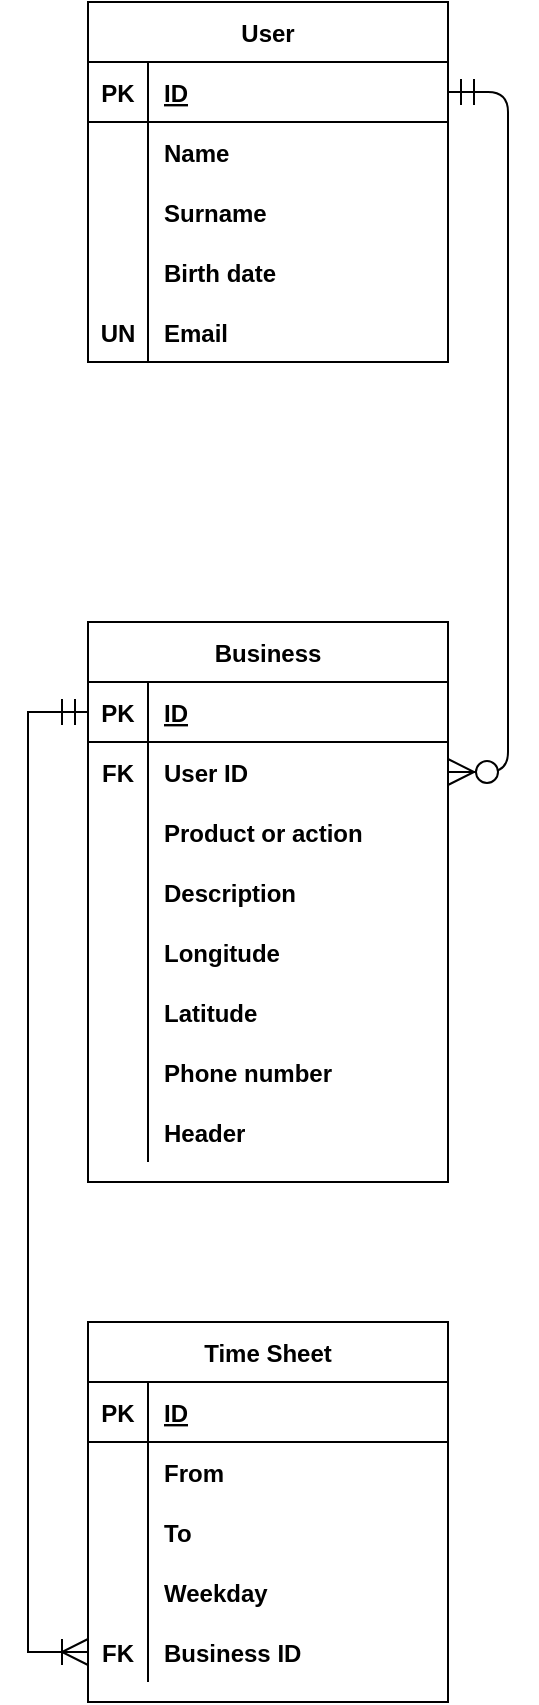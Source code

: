 <mxfile version="13.7.9" type="device"><diagram id="shgKjw0u9D0UjkqYugjo" name="Page-1"><mxGraphModel dx="1422" dy="791" grid="1" gridSize="10" guides="1" tooltips="1" connect="1" arrows="1" fold="1" page="1" pageScale="1" pageWidth="850" pageHeight="1100" math="0" shadow="0"><root><mxCell id="0"/><mxCell id="1" parent="0"/><mxCell id="6w3VTgs_oly9TElLUC-j-4" value="User" style="shape=table;startSize=30;container=1;collapsible=1;childLayout=tableLayout;fixedRows=1;rowLines=0;fontStyle=1;align=center;resizeLast=1;" parent="1" vertex="1"><mxGeometry x="130" y="40" width="180" height="180" as="geometry"/></mxCell><mxCell id="6w3VTgs_oly9TElLUC-j-5" value="" style="shape=partialRectangle;collapsible=0;dropTarget=0;pointerEvents=0;fillColor=none;top=0;left=0;bottom=1;right=0;points=[[0,0.5],[1,0.5]];portConstraint=eastwest;" parent="6w3VTgs_oly9TElLUC-j-4" vertex="1"><mxGeometry y="30" width="180" height="30" as="geometry"/></mxCell><mxCell id="6w3VTgs_oly9TElLUC-j-6" value="PK" style="shape=partialRectangle;connectable=0;fillColor=none;top=0;left=0;bottom=0;right=0;fontStyle=1;overflow=hidden;" parent="6w3VTgs_oly9TElLUC-j-5" vertex="1"><mxGeometry width="30" height="30" as="geometry"/></mxCell><mxCell id="6w3VTgs_oly9TElLUC-j-7" value="ID" style="shape=partialRectangle;connectable=0;fillColor=none;top=0;left=0;bottom=0;right=0;align=left;spacingLeft=6;fontStyle=5;overflow=hidden;" parent="6w3VTgs_oly9TElLUC-j-5" vertex="1"><mxGeometry x="30" width="150" height="30" as="geometry"/></mxCell><mxCell id="6w3VTgs_oly9TElLUC-j-8" value="" style="shape=partialRectangle;collapsible=0;dropTarget=0;pointerEvents=0;fillColor=none;top=0;left=0;bottom=0;right=0;points=[[0,0.5],[1,0.5]];portConstraint=eastwest;" parent="6w3VTgs_oly9TElLUC-j-4" vertex="1"><mxGeometry y="60" width="180" height="30" as="geometry"/></mxCell><mxCell id="6w3VTgs_oly9TElLUC-j-9" value="" style="shape=partialRectangle;connectable=0;fillColor=none;top=0;left=0;bottom=0;right=0;editable=1;overflow=hidden;" parent="6w3VTgs_oly9TElLUC-j-8" vertex="1"><mxGeometry width="30" height="30" as="geometry"/></mxCell><mxCell id="6w3VTgs_oly9TElLUC-j-10" value="Name" style="shape=partialRectangle;connectable=0;fillColor=none;top=0;left=0;bottom=0;right=0;align=left;spacingLeft=6;overflow=hidden;fontStyle=1" parent="6w3VTgs_oly9TElLUC-j-8" vertex="1"><mxGeometry x="30" width="150" height="30" as="geometry"/></mxCell><mxCell id="6w3VTgs_oly9TElLUC-j-11" value="" style="shape=partialRectangle;collapsible=0;dropTarget=0;pointerEvents=0;fillColor=none;top=0;left=0;bottom=0;right=0;points=[[0,0.5],[1,0.5]];portConstraint=eastwest;" parent="6w3VTgs_oly9TElLUC-j-4" vertex="1"><mxGeometry y="90" width="180" height="30" as="geometry"/></mxCell><mxCell id="6w3VTgs_oly9TElLUC-j-12" value="" style="shape=partialRectangle;connectable=0;fillColor=none;top=0;left=0;bottom=0;right=0;editable=1;overflow=hidden;" parent="6w3VTgs_oly9TElLUC-j-11" vertex="1"><mxGeometry width="30" height="30" as="geometry"/></mxCell><mxCell id="6w3VTgs_oly9TElLUC-j-13" value="Surname" style="shape=partialRectangle;connectable=0;fillColor=none;top=0;left=0;bottom=0;right=0;align=left;spacingLeft=6;overflow=hidden;fontStyle=1" parent="6w3VTgs_oly9TElLUC-j-11" vertex="1"><mxGeometry x="30" width="150" height="30" as="geometry"/></mxCell><mxCell id="6w3VTgs_oly9TElLUC-j-14" value="" style="shape=partialRectangle;collapsible=0;dropTarget=0;pointerEvents=0;fillColor=none;top=0;left=0;bottom=0;right=0;points=[[0,0.5],[1,0.5]];portConstraint=eastwest;" parent="6w3VTgs_oly9TElLUC-j-4" vertex="1"><mxGeometry y="120" width="180" height="30" as="geometry"/></mxCell><mxCell id="6w3VTgs_oly9TElLUC-j-15" value="" style="shape=partialRectangle;connectable=0;fillColor=none;top=0;left=0;bottom=0;right=0;editable=1;overflow=hidden;" parent="6w3VTgs_oly9TElLUC-j-14" vertex="1"><mxGeometry width="30" height="30" as="geometry"/></mxCell><mxCell id="6w3VTgs_oly9TElLUC-j-16" value="Birth date" style="shape=partialRectangle;connectable=0;fillColor=none;top=0;left=0;bottom=0;right=0;align=left;spacingLeft=6;overflow=hidden;fontStyle=1" parent="6w3VTgs_oly9TElLUC-j-14" vertex="1"><mxGeometry x="30" width="150" height="30" as="geometry"/></mxCell><mxCell id="6w3VTgs_oly9TElLUC-j-20" value="" style="shape=partialRectangle;collapsible=0;dropTarget=0;pointerEvents=0;fillColor=none;top=0;left=0;bottom=0;right=0;points=[[0,0.5],[1,0.5]];portConstraint=eastwest;" parent="6w3VTgs_oly9TElLUC-j-4" vertex="1"><mxGeometry y="150" width="180" height="30" as="geometry"/></mxCell><mxCell id="6w3VTgs_oly9TElLUC-j-21" value="UN" style="shape=partialRectangle;connectable=0;fillColor=none;top=0;left=0;bottom=0;right=0;editable=1;overflow=hidden;fontStyle=1" parent="6w3VTgs_oly9TElLUC-j-20" vertex="1"><mxGeometry width="30" height="30" as="geometry"/></mxCell><mxCell id="6w3VTgs_oly9TElLUC-j-22" value="Email" style="shape=partialRectangle;connectable=0;fillColor=none;top=0;left=0;bottom=0;right=0;align=left;spacingLeft=6;overflow=hidden;fontStyle=1" parent="6w3VTgs_oly9TElLUC-j-20" vertex="1"><mxGeometry x="30" width="150" height="30" as="geometry"/></mxCell><mxCell id="6w3VTgs_oly9TElLUC-j-49" value="Business" style="shape=table;startSize=30;container=1;collapsible=1;childLayout=tableLayout;fixedRows=1;rowLines=0;fontStyle=1;align=center;resizeLast=1;rounded=0;" parent="1" vertex="1"><mxGeometry x="130" y="350" width="180" height="280" as="geometry"/></mxCell><mxCell id="6w3VTgs_oly9TElLUC-j-50" value="" style="shape=partialRectangle;collapsible=0;dropTarget=0;pointerEvents=0;fillColor=none;top=0;left=0;bottom=1;right=0;points=[[0,0.5],[1,0.5]];portConstraint=eastwest;" parent="6w3VTgs_oly9TElLUC-j-49" vertex="1"><mxGeometry y="30" width="180" height="30" as="geometry"/></mxCell><mxCell id="6w3VTgs_oly9TElLUC-j-51" value="PK" style="shape=partialRectangle;connectable=0;fillColor=none;top=0;left=0;bottom=0;right=0;fontStyle=1;overflow=hidden;" parent="6w3VTgs_oly9TElLUC-j-50" vertex="1"><mxGeometry width="30" height="30" as="geometry"/></mxCell><mxCell id="6w3VTgs_oly9TElLUC-j-52" value="ID" style="shape=partialRectangle;connectable=0;fillColor=none;top=0;left=0;bottom=0;right=0;align=left;spacingLeft=6;fontStyle=5;overflow=hidden;" parent="6w3VTgs_oly9TElLUC-j-50" vertex="1"><mxGeometry x="30" width="150" height="30" as="geometry"/></mxCell><mxCell id="6w3VTgs_oly9TElLUC-j-53" value="" style="shape=partialRectangle;collapsible=0;dropTarget=0;pointerEvents=0;fillColor=none;top=0;left=0;bottom=0;right=0;points=[[0,0.5],[1,0.5]];portConstraint=eastwest;" parent="6w3VTgs_oly9TElLUC-j-49" vertex="1"><mxGeometry y="60" width="180" height="30" as="geometry"/></mxCell><mxCell id="6w3VTgs_oly9TElLUC-j-54" value="FK" style="shape=partialRectangle;connectable=0;fillColor=none;top=0;left=0;bottom=0;right=0;editable=1;overflow=hidden;fontStyle=1" parent="6w3VTgs_oly9TElLUC-j-53" vertex="1"><mxGeometry width="30" height="30" as="geometry"/></mxCell><mxCell id="6w3VTgs_oly9TElLUC-j-55" value="User ID" style="shape=partialRectangle;connectable=0;fillColor=none;top=0;left=0;bottom=0;right=0;align=left;spacingLeft=6;overflow=hidden;fontStyle=1" parent="6w3VTgs_oly9TElLUC-j-53" vertex="1"><mxGeometry x="30" width="150" height="30" as="geometry"/></mxCell><mxCell id="6w3VTgs_oly9TElLUC-j-56" value="" style="shape=partialRectangle;collapsible=0;dropTarget=0;pointerEvents=0;fillColor=none;top=0;left=0;bottom=0;right=0;points=[[0,0.5],[1,0.5]];portConstraint=eastwest;" parent="6w3VTgs_oly9TElLUC-j-49" vertex="1"><mxGeometry y="90" width="180" height="30" as="geometry"/></mxCell><mxCell id="6w3VTgs_oly9TElLUC-j-57" value="" style="shape=partialRectangle;connectable=0;fillColor=none;top=0;left=0;bottom=0;right=0;editable=1;overflow=hidden;" parent="6w3VTgs_oly9TElLUC-j-56" vertex="1"><mxGeometry width="30" height="30" as="geometry"/></mxCell><mxCell id="6w3VTgs_oly9TElLUC-j-58" value="Product or action" style="shape=partialRectangle;connectable=0;fillColor=none;top=0;left=0;bottom=0;right=0;align=left;spacingLeft=6;overflow=hidden;fontStyle=1" parent="6w3VTgs_oly9TElLUC-j-56" vertex="1"><mxGeometry x="30" width="150" height="30" as="geometry"/></mxCell><mxCell id="6w3VTgs_oly9TElLUC-j-59" value="" style="shape=partialRectangle;collapsible=0;dropTarget=0;pointerEvents=0;fillColor=none;top=0;left=0;bottom=0;right=0;points=[[0,0.5],[1,0.5]];portConstraint=eastwest;" parent="6w3VTgs_oly9TElLUC-j-49" vertex="1"><mxGeometry y="120" width="180" height="30" as="geometry"/></mxCell><mxCell id="6w3VTgs_oly9TElLUC-j-60" value="" style="shape=partialRectangle;connectable=0;fillColor=none;top=0;left=0;bottom=0;right=0;editable=1;overflow=hidden;" parent="6w3VTgs_oly9TElLUC-j-59" vertex="1"><mxGeometry width="30" height="30" as="geometry"/></mxCell><mxCell id="6w3VTgs_oly9TElLUC-j-61" value="Description" style="shape=partialRectangle;connectable=0;fillColor=none;top=0;left=0;bottom=0;right=0;align=left;spacingLeft=6;overflow=hidden;fontStyle=1" parent="6w3VTgs_oly9TElLUC-j-59" vertex="1"><mxGeometry x="30" width="150" height="30" as="geometry"/></mxCell><mxCell id="fw138gHeYArydB0MADY_-6" value="" style="shape=partialRectangle;collapsible=0;dropTarget=0;pointerEvents=0;fillColor=none;top=0;left=0;bottom=0;right=0;points=[[0,0.5],[1,0.5]];portConstraint=eastwest;" parent="6w3VTgs_oly9TElLUC-j-49" vertex="1"><mxGeometry y="150" width="180" height="30" as="geometry"/></mxCell><mxCell id="fw138gHeYArydB0MADY_-7" value="" style="shape=partialRectangle;connectable=0;fillColor=none;top=0;left=0;bottom=0;right=0;editable=1;overflow=hidden;" parent="fw138gHeYArydB0MADY_-6" vertex="1"><mxGeometry width="30" height="30" as="geometry"/></mxCell><mxCell id="fw138gHeYArydB0MADY_-8" value="Longitude" style="shape=partialRectangle;connectable=0;fillColor=none;top=0;left=0;bottom=0;right=0;align=left;spacingLeft=6;overflow=hidden;fontStyle=1" parent="fw138gHeYArydB0MADY_-6" vertex="1"><mxGeometry x="30" width="150" height="30" as="geometry"/></mxCell><mxCell id="i-o0inrRV2Okg-Oqxm-4-22" value="" style="shape=partialRectangle;collapsible=0;dropTarget=0;pointerEvents=0;fillColor=none;top=0;left=0;bottom=0;right=0;points=[[0,0.5],[1,0.5]];portConstraint=eastwest;" parent="6w3VTgs_oly9TElLUC-j-49" vertex="1"><mxGeometry y="180" width="180" height="30" as="geometry"/></mxCell><mxCell id="i-o0inrRV2Okg-Oqxm-4-23" value="" style="shape=partialRectangle;connectable=0;fillColor=none;top=0;left=0;bottom=0;right=0;editable=1;overflow=hidden;" parent="i-o0inrRV2Okg-Oqxm-4-22" vertex="1"><mxGeometry width="30" height="30" as="geometry"/></mxCell><mxCell id="i-o0inrRV2Okg-Oqxm-4-24" value="Latitude" style="shape=partialRectangle;connectable=0;fillColor=none;top=0;left=0;bottom=0;right=0;align=left;spacingLeft=6;overflow=hidden;fontStyle=1" parent="i-o0inrRV2Okg-Oqxm-4-22" vertex="1"><mxGeometry x="30" width="150" height="30" as="geometry"/></mxCell><mxCell id="i-o0inrRV2Okg-Oqxm-4-28" value="" style="shape=partialRectangle;collapsible=0;dropTarget=0;pointerEvents=0;fillColor=none;top=0;left=0;bottom=0;right=0;points=[[0,0.5],[1,0.5]];portConstraint=eastwest;" parent="6w3VTgs_oly9TElLUC-j-49" vertex="1"><mxGeometry y="210" width="180" height="30" as="geometry"/></mxCell><mxCell id="i-o0inrRV2Okg-Oqxm-4-29" value="" style="shape=partialRectangle;connectable=0;fillColor=none;top=0;left=0;bottom=0;right=0;editable=1;overflow=hidden;" parent="i-o0inrRV2Okg-Oqxm-4-28" vertex="1"><mxGeometry width="30" height="30" as="geometry"/></mxCell><mxCell id="i-o0inrRV2Okg-Oqxm-4-30" value="Phone number" style="shape=partialRectangle;connectable=0;fillColor=none;top=0;left=0;bottom=0;right=0;align=left;spacingLeft=6;overflow=hidden;fontStyle=1" parent="i-o0inrRV2Okg-Oqxm-4-28" vertex="1"><mxGeometry x="30" width="150" height="30" as="geometry"/></mxCell><mxCell id="IB7bXKHKnEXsTOdFZfgF-1" value="" style="shape=partialRectangle;collapsible=0;dropTarget=0;pointerEvents=0;fillColor=none;top=0;left=0;bottom=0;right=0;points=[[0,0.5],[1,0.5]];portConstraint=eastwest;" parent="6w3VTgs_oly9TElLUC-j-49" vertex="1"><mxGeometry y="240" width="180" height="30" as="geometry"/></mxCell><mxCell id="IB7bXKHKnEXsTOdFZfgF-2" value="" style="shape=partialRectangle;connectable=0;fillColor=none;top=0;left=0;bottom=0;right=0;editable=1;overflow=hidden;" parent="IB7bXKHKnEXsTOdFZfgF-1" vertex="1"><mxGeometry width="30" height="30" as="geometry"/></mxCell><mxCell id="IB7bXKHKnEXsTOdFZfgF-3" value="Header" style="shape=partialRectangle;connectable=0;fillColor=none;top=0;left=0;bottom=0;right=0;align=left;spacingLeft=6;overflow=hidden;fontStyle=1" parent="IB7bXKHKnEXsTOdFZfgF-1" vertex="1"><mxGeometry x="30" width="150" height="30" as="geometry"/></mxCell><mxCell id="6w3VTgs_oly9TElLUC-j-68" value="" style="edgeStyle=entityRelationEdgeStyle;fontSize=12;html=1;endArrow=ERzeroToMany;endFill=1;startArrow=ERmandOne;exitX=1;exitY=0.5;exitDx=0;exitDy=0;startFill=0;strokeWidth=1;endSize=11;startSize=11;" parent="1" source="6w3VTgs_oly9TElLUC-j-5" target="6w3VTgs_oly9TElLUC-j-53" edge="1"><mxGeometry width="100" height="100" relative="1" as="geometry"><mxPoint x="320" y="95" as="sourcePoint"/><mxPoint x="570" y="105" as="targetPoint"/></mxGeometry></mxCell><mxCell id="i-o0inrRV2Okg-Oqxm-4-20" style="edgeStyle=orthogonalEdgeStyle;rounded=0;orthogonalLoop=1;jettySize=auto;html=1;exitX=0;exitY=0.5;exitDx=0;exitDy=0;entryX=0;entryY=0.5;entryDx=0;entryDy=0;endArrow=ERmandOne;endFill=0;endSize=11;startSize=11;startArrow=ERoneToMany;startFill=0;" parent="1" source="i-o0inrRV2Okg-Oqxm-4-15" target="6w3VTgs_oly9TElLUC-j-50" edge="1"><mxGeometry relative="1" as="geometry"/></mxCell><mxCell id="i-o0inrRV2Okg-Oqxm-4-1" value="Time Sheet" style="shape=table;startSize=30;container=1;collapsible=1;childLayout=tableLayout;fixedRows=1;rowLines=0;fontStyle=1;align=center;resizeLast=1;" parent="1" vertex="1"><mxGeometry x="130" y="700" width="180" height="190" as="geometry"/></mxCell><mxCell id="i-o0inrRV2Okg-Oqxm-4-2" value="" style="shape=partialRectangle;collapsible=0;dropTarget=0;pointerEvents=0;fillColor=none;top=0;left=0;bottom=1;right=0;points=[[0,0.5],[1,0.5]];portConstraint=eastwest;" parent="i-o0inrRV2Okg-Oqxm-4-1" vertex="1"><mxGeometry y="30" width="180" height="30" as="geometry"/></mxCell><mxCell id="i-o0inrRV2Okg-Oqxm-4-3" value="PK" style="shape=partialRectangle;connectable=0;fillColor=none;top=0;left=0;bottom=0;right=0;fontStyle=1;overflow=hidden;" parent="i-o0inrRV2Okg-Oqxm-4-2" vertex="1"><mxGeometry width="30" height="30" as="geometry"/></mxCell><mxCell id="i-o0inrRV2Okg-Oqxm-4-4" value="ID" style="shape=partialRectangle;connectable=0;fillColor=none;top=0;left=0;bottom=0;right=0;align=left;spacingLeft=6;fontStyle=5;overflow=hidden;" parent="i-o0inrRV2Okg-Oqxm-4-2" vertex="1"><mxGeometry x="30" width="150" height="30" as="geometry"/></mxCell><mxCell id="i-o0inrRV2Okg-Oqxm-4-5" value="" style="shape=partialRectangle;collapsible=0;dropTarget=0;pointerEvents=0;fillColor=none;top=0;left=0;bottom=0;right=0;points=[[0,0.5],[1,0.5]];portConstraint=eastwest;" parent="i-o0inrRV2Okg-Oqxm-4-1" vertex="1"><mxGeometry y="60" width="180" height="30" as="geometry"/></mxCell><mxCell id="i-o0inrRV2Okg-Oqxm-4-6" value="" style="shape=partialRectangle;connectable=0;fillColor=none;top=0;left=0;bottom=0;right=0;editable=1;overflow=hidden;" parent="i-o0inrRV2Okg-Oqxm-4-5" vertex="1"><mxGeometry width="30" height="30" as="geometry"/></mxCell><mxCell id="i-o0inrRV2Okg-Oqxm-4-7" value="From" style="shape=partialRectangle;connectable=0;fillColor=none;top=0;left=0;bottom=0;right=0;align=left;spacingLeft=6;overflow=hidden;fontStyle=1" parent="i-o0inrRV2Okg-Oqxm-4-5" vertex="1"><mxGeometry x="30" width="150" height="30" as="geometry"/></mxCell><mxCell id="i-o0inrRV2Okg-Oqxm-4-8" value="" style="shape=partialRectangle;collapsible=0;dropTarget=0;pointerEvents=0;fillColor=none;top=0;left=0;bottom=0;right=0;points=[[0,0.5],[1,0.5]];portConstraint=eastwest;" parent="i-o0inrRV2Okg-Oqxm-4-1" vertex="1"><mxGeometry y="90" width="180" height="30" as="geometry"/></mxCell><mxCell id="i-o0inrRV2Okg-Oqxm-4-9" value="" style="shape=partialRectangle;connectable=0;fillColor=none;top=0;left=0;bottom=0;right=0;editable=1;overflow=hidden;" parent="i-o0inrRV2Okg-Oqxm-4-8" vertex="1"><mxGeometry width="30" height="30" as="geometry"/></mxCell><mxCell id="i-o0inrRV2Okg-Oqxm-4-10" value="To" style="shape=partialRectangle;connectable=0;fillColor=none;top=0;left=0;bottom=0;right=0;align=left;spacingLeft=6;overflow=hidden;fontStyle=1" parent="i-o0inrRV2Okg-Oqxm-4-8" vertex="1"><mxGeometry x="30" width="150" height="30" as="geometry"/></mxCell><mxCell id="i-o0inrRV2Okg-Oqxm-4-11" value="" style="shape=partialRectangle;collapsible=0;dropTarget=0;pointerEvents=0;fillColor=none;top=0;left=0;bottom=0;right=0;points=[[0,0.5],[1,0.5]];portConstraint=eastwest;" parent="i-o0inrRV2Okg-Oqxm-4-1" vertex="1"><mxGeometry y="120" width="180" height="30" as="geometry"/></mxCell><mxCell id="i-o0inrRV2Okg-Oqxm-4-12" value="" style="shape=partialRectangle;connectable=0;fillColor=none;top=0;left=0;bottom=0;right=0;editable=1;overflow=hidden;" parent="i-o0inrRV2Okg-Oqxm-4-11" vertex="1"><mxGeometry width="30" height="30" as="geometry"/></mxCell><mxCell id="i-o0inrRV2Okg-Oqxm-4-13" value="Weekday" style="shape=partialRectangle;connectable=0;fillColor=none;top=0;left=0;bottom=0;right=0;align=left;spacingLeft=6;overflow=hidden;fontStyle=1" parent="i-o0inrRV2Okg-Oqxm-4-11" vertex="1"><mxGeometry x="30" width="150" height="30" as="geometry"/></mxCell><mxCell id="i-o0inrRV2Okg-Oqxm-4-15" value="" style="shape=partialRectangle;collapsible=0;dropTarget=0;pointerEvents=0;fillColor=none;top=0;left=0;bottom=0;right=0;points=[[0,0.5],[1,0.5]];portConstraint=eastwest;" parent="i-o0inrRV2Okg-Oqxm-4-1" vertex="1"><mxGeometry y="150" width="180" height="30" as="geometry"/></mxCell><mxCell id="i-o0inrRV2Okg-Oqxm-4-16" value="FK" style="shape=partialRectangle;connectable=0;fillColor=none;top=0;left=0;bottom=0;right=0;editable=1;overflow=hidden;fontStyle=1" parent="i-o0inrRV2Okg-Oqxm-4-15" vertex="1"><mxGeometry width="30" height="30" as="geometry"/></mxCell><mxCell id="i-o0inrRV2Okg-Oqxm-4-17" value="Business ID" style="shape=partialRectangle;connectable=0;fillColor=none;top=0;left=0;bottom=0;right=0;align=left;spacingLeft=6;overflow=hidden;fontStyle=1" parent="i-o0inrRV2Okg-Oqxm-4-15" vertex="1"><mxGeometry x="30" width="150" height="30" as="geometry"/></mxCell></root></mxGraphModel></diagram></mxfile>